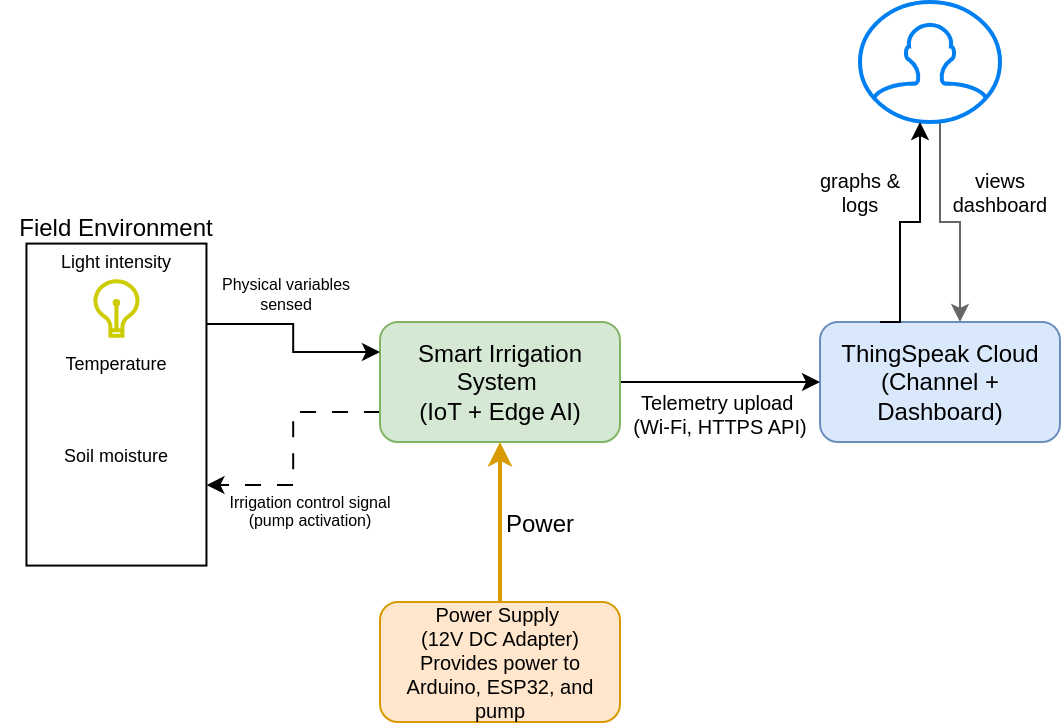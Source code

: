 <mxfile version="28.2.7">
  <diagram name="Page-1" id="awtB0ioEmoYkXtDg9gQD">
    <mxGraphModel dx="528" dy="706" grid="1" gridSize="10" guides="1" tooltips="1" connect="1" arrows="1" fold="1" page="1" pageScale="1" pageWidth="827" pageHeight="1169" math="0" shadow="0">
      <root>
        <mxCell id="0" />
        <mxCell id="1" parent="0" />
        <mxCell id="VO8Zhl_SUu81XuCLdKXt-3" value="" style="edgeStyle=orthogonalEdgeStyle;rounded=0;orthogonalLoop=1;jettySize=auto;html=1;fillColor=#f5f5f5;strokeColor=#666666;exitX=0.673;exitY=0.982;exitDx=0;exitDy=0;exitPerimeter=0;" edge="1" parent="1" source="VO8Zhl_SUu81XuCLdKXt-1" target="VO8Zhl_SUu81XuCLdKXt-2">
          <mxGeometry relative="1" as="geometry">
            <Array as="points">
              <mxPoint x="490" y="200" />
              <mxPoint x="500" y="200" />
            </Array>
          </mxGeometry>
        </mxCell>
        <mxCell id="VO8Zhl_SUu81XuCLdKXt-1" value="" style="html=1;verticalLabelPosition=bottom;align=center;labelBackgroundColor=#ffffff;verticalAlign=top;strokeWidth=2;strokeColor=#0080F0;shadow=0;dashed=0;shape=mxgraph.ios7.icons.user;" vertex="1" parent="1">
          <mxGeometry x="450" y="90" width="70" height="60" as="geometry" />
        </mxCell>
        <mxCell id="VO8Zhl_SUu81XuCLdKXt-2" value="ThingSpeak Cloud (Channel + Dashboard)" style="rounded=1;whiteSpace=wrap;html=1;fillColor=#dae8fc;strokeColor=#6c8ebf;" vertex="1" parent="1">
          <mxGeometry x="430" y="250" width="120" height="60" as="geometry" />
        </mxCell>
        <mxCell id="VO8Zhl_SUu81XuCLdKXt-4" value="views dashboard" style="text;html=1;whiteSpace=wrap;strokeColor=none;fillColor=none;align=center;verticalAlign=middle;rounded=0;fontSize=10;" vertex="1" parent="1">
          <mxGeometry x="490" y="170" width="60" height="30" as="geometry" />
        </mxCell>
        <mxCell id="VO8Zhl_SUu81XuCLdKXt-7" value="" style="edgeStyle=orthogonalEdgeStyle;rounded=0;orthogonalLoop=1;jettySize=auto;html=1;" edge="1" parent="1" source="VO8Zhl_SUu81XuCLdKXt-5" target="VO8Zhl_SUu81XuCLdKXt-2">
          <mxGeometry relative="1" as="geometry" />
        </mxCell>
        <mxCell id="VO8Zhl_SUu81XuCLdKXt-32" style="edgeStyle=orthogonalEdgeStyle;rounded=0;orthogonalLoop=1;jettySize=auto;html=1;exitX=0;exitY=0.75;exitDx=0;exitDy=0;entryX=1;entryY=0.75;entryDx=0;entryDy=0;dashed=1;dashPattern=8 8;" edge="1" parent="1" source="VO8Zhl_SUu81XuCLdKXt-5" target="VO8Zhl_SUu81XuCLdKXt-23">
          <mxGeometry relative="1" as="geometry" />
        </mxCell>
        <mxCell id="VO8Zhl_SUu81XuCLdKXt-5" value="Smart Irrigation System&amp;nbsp;&lt;div&gt;(IoT + Edge AI)&lt;/div&gt;" style="rounded=1;whiteSpace=wrap;html=1;fillColor=#d5e8d4;strokeColor=#82b366;" vertex="1" parent="1">
          <mxGeometry x="210" y="250" width="120" height="60" as="geometry" />
        </mxCell>
        <mxCell id="VO8Zhl_SUu81XuCLdKXt-8" value="Telemetry upload&lt;span style=&quot;background-color: transparent; color: light-dark(rgb(0, 0, 0), rgb(255, 255, 255));&quot;&gt;&amp;nbsp;&lt;/span&gt;&lt;div&gt;&lt;span style=&quot;background-color: transparent; color: light-dark(rgb(0, 0, 0), rgb(255, 255, 255));&quot;&gt;(Wi-Fi, HTTPS API)&lt;/span&gt;&lt;/div&gt;" style="text;html=1;whiteSpace=wrap;strokeColor=none;fillColor=none;align=center;verticalAlign=middle;rounded=0;fontSize=10;" vertex="1" parent="1">
          <mxGeometry x="330" y="281.1" width="100" height="30" as="geometry" />
        </mxCell>
        <mxCell id="VO8Zhl_SUu81XuCLdKXt-11" style="edgeStyle=orthogonalEdgeStyle;rounded=0;orthogonalLoop=1;jettySize=auto;html=1;exitX=0.25;exitY=0;exitDx=0;exitDy=0;" edge="1" parent="1" source="VO8Zhl_SUu81XuCLdKXt-2">
          <mxGeometry relative="1" as="geometry">
            <mxPoint x="480" y="150" as="targetPoint" />
            <Array as="points">
              <mxPoint x="470" y="250" />
              <mxPoint x="470" y="200" />
              <mxPoint x="480" y="200" />
            </Array>
          </mxGeometry>
        </mxCell>
        <mxCell id="VO8Zhl_SUu81XuCLdKXt-12" value="graphs &amp;amp; logs" style="text;html=1;whiteSpace=wrap;strokeColor=none;fillColor=none;align=center;verticalAlign=middle;rounded=0;fontSize=10;" vertex="1" parent="1">
          <mxGeometry x="420" y="170" width="60" height="30" as="geometry" />
        </mxCell>
        <mxCell id="VO8Zhl_SUu81XuCLdKXt-17" style="edgeStyle=orthogonalEdgeStyle;rounded=0;orthogonalLoop=1;jettySize=auto;html=1;fillColor=#ffe6cc;strokeColor=#d79b00;strokeWidth=2;" edge="1" parent="1" source="VO8Zhl_SUu81XuCLdKXt-16" target="VO8Zhl_SUu81XuCLdKXt-5">
          <mxGeometry relative="1" as="geometry" />
        </mxCell>
        <mxCell id="VO8Zhl_SUu81XuCLdKXt-16" value="&lt;div&gt;&lt;span&gt;Power Supply&amp;nbsp;&lt;/span&gt;&lt;/div&gt;&lt;div&gt;&lt;span&gt;(12V DC Adapter)&lt;/span&gt;&lt;/div&gt;&lt;div&gt;&lt;span&gt;Provides power to Arduino, ESP32, and pump&lt;/span&gt;&lt;/div&gt;" style="rounded=1;whiteSpace=wrap;html=1;fillColor=#ffe6cc;strokeColor=#d79b00;fontSize=10;" vertex="1" parent="1">
          <mxGeometry x="210" y="390" width="120" height="60" as="geometry" />
        </mxCell>
        <mxCell id="VO8Zhl_SUu81XuCLdKXt-31" style="edgeStyle=orthogonalEdgeStyle;rounded=0;orthogonalLoop=1;jettySize=auto;html=1;exitX=1;exitY=0.25;exitDx=0;exitDy=0;entryX=0;entryY=0.25;entryDx=0;entryDy=0;" edge="1" parent="1" source="VO8Zhl_SUu81XuCLdKXt-23" target="VO8Zhl_SUu81XuCLdKXt-5">
          <mxGeometry relative="1" as="geometry" />
        </mxCell>
        <mxCell id="VO8Zhl_SUu81XuCLdKXt-33" value="&lt;font&gt;Physical variables sensed&lt;/font&gt;" style="text;html=1;whiteSpace=wrap;strokeColor=none;fillColor=none;align=center;verticalAlign=top;rounded=0;fontSize=8;" vertex="1" parent="1">
          <mxGeometry x="123.23" y="220" width="80" height="30" as="geometry" />
        </mxCell>
        <mxCell id="VO8Zhl_SUu81XuCLdKXt-34" value="Irrigation control signal (pump activation)" style="text;html=1;whiteSpace=wrap;strokeColor=none;fillColor=none;align=center;verticalAlign=bottom;rounded=0;fontSize=8;" vertex="1" parent="1">
          <mxGeometry x="130" y="326.84" width="90" height="30" as="geometry" />
        </mxCell>
        <mxCell id="VO8Zhl_SUu81XuCLdKXt-18" value="" style="shape=image;html=1;verticalAlign=top;verticalLabelPosition=bottom;labelBackgroundColor=#ffffff;imageAspect=0;aspect=fixed;image=https://icons.diagrams.net/icon-cache1/Unicons_Line_vol_6-2968/temperature-half-915.svg;imageBorder=none;" vertex="1" parent="1">
          <mxGeometry x="62.67" y="275.739" width="31.102" height="31.102" as="geometry" />
        </mxCell>
        <mxCell id="VO8Zhl_SUu81XuCLdKXt-21" value="" style="html=1;verticalLabelPosition=bottom;align=center;labelBackgroundColor=#ffffff;verticalAlign=top;strokeWidth=2;shadow=0;dashed=0;shape=mxgraph.ios7.icons.lightbulb;strokeColor=#CCCC00;" vertex="1" parent="1">
          <mxGeometry x="66.82" y="229.688" width="22.8" height="27.169" as="geometry" />
        </mxCell>
        <mxCell id="VO8Zhl_SUu81XuCLdKXt-22" value="" style="shape=image;html=1;verticalAlign=top;verticalLabelPosition=bottom;labelBackgroundColor=#ffffff;imageAspect=0;aspect=fixed;image=https://icons.diagrams.net/icon-cache1/Colorful-1979/advantage_eco_friendly-856.svg" vertex="1" parent="1">
          <mxGeometry x="62.67" y="326.84" width="31.102" height="31.102" as="geometry" />
        </mxCell>
        <mxCell id="VO8Zhl_SUu81XuCLdKXt-23" value="" style="rounded=0;whiteSpace=wrap;html=1;fillColor=none;" vertex="1" parent="1">
          <mxGeometry x="33.23" y="210.79" width="90" height="161" as="geometry" />
        </mxCell>
        <mxCell id="VO8Zhl_SUu81XuCLdKXt-25" value="Soil moisture" style="text;html=1;whiteSpace=wrap;strokeColor=none;fillColor=none;align=center;verticalAlign=middle;rounded=0;fontSize=9;" vertex="1" parent="1">
          <mxGeometry x="48.22" y="306.84" width="60" height="20" as="geometry" />
        </mxCell>
        <mxCell id="VO8Zhl_SUu81XuCLdKXt-26" value="Temperature" style="text;html=1;whiteSpace=wrap;strokeColor=none;fillColor=none;align=center;verticalAlign=middle;rounded=0;fontSize=9;" vertex="1" parent="1">
          <mxGeometry x="48.22" y="261.1" width="60" height="20" as="geometry" />
        </mxCell>
        <mxCell id="VO8Zhl_SUu81XuCLdKXt-27" value="Light intensity" style="text;html=1;whiteSpace=wrap;strokeColor=none;fillColor=none;align=center;verticalAlign=middle;rounded=0;fontSize=9;" vertex="1" parent="1">
          <mxGeometry x="48.23" y="209.69" width="60" height="20" as="geometry" />
        </mxCell>
        <mxCell id="VO8Zhl_SUu81XuCLdKXt-29" value="&lt;div&gt;&lt;span style=&quot;font-size: 12px;&quot;&gt;Field Environment&lt;/span&gt;&lt;/div&gt;&lt;div&gt;&lt;br&gt;&lt;/div&gt;" style="text;html=1;whiteSpace=wrap;strokeColor=none;fillColor=none;align=center;verticalAlign=top;rounded=0;" vertex="1" parent="1">
          <mxGeometry x="20.01" y="188.9" width="116.45" height="20.79" as="geometry" />
        </mxCell>
        <mxCell id="VO8Zhl_SUu81XuCLdKXt-36" value="Power" style="text;html=1;whiteSpace=wrap;strokeColor=none;fillColor=none;align=center;verticalAlign=middle;rounded=0;" vertex="1" parent="1">
          <mxGeometry x="270" y="340" width="40" height="22.06" as="geometry" />
        </mxCell>
      </root>
    </mxGraphModel>
  </diagram>
</mxfile>

